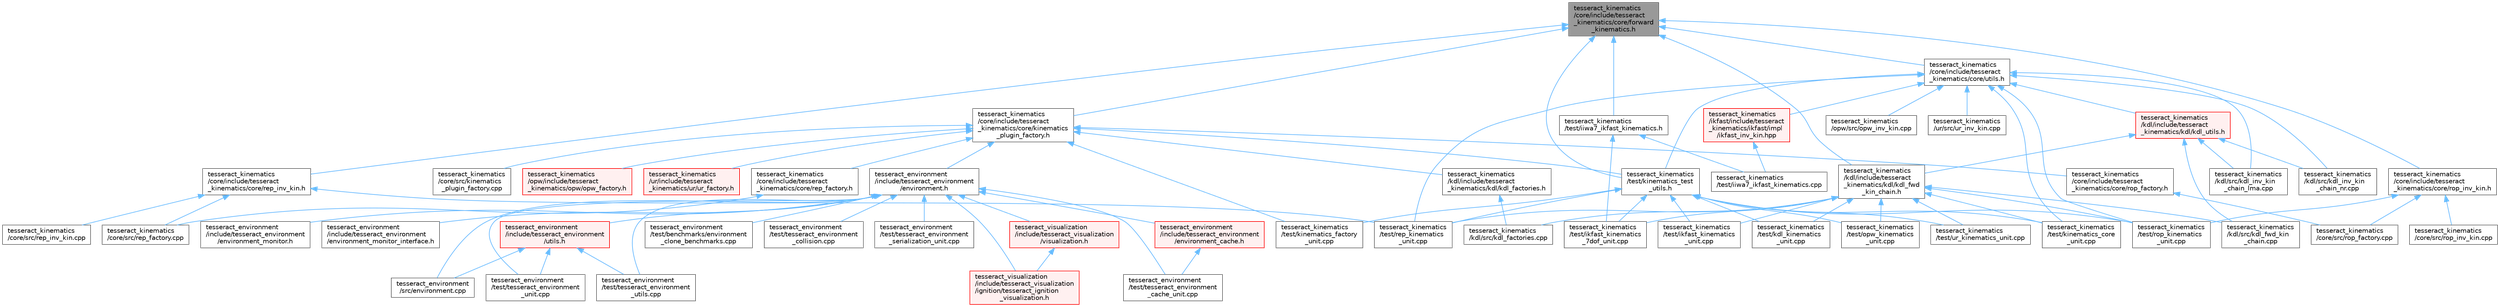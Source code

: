digraph "tesseract_kinematics/core/include/tesseract_kinematics/core/forward_kinematics.h"
{
 // LATEX_PDF_SIZE
  bgcolor="transparent";
  edge [fontname=Helvetica,fontsize=10,labelfontname=Helvetica,labelfontsize=10];
  node [fontname=Helvetica,fontsize=10,shape=box,height=0.2,width=0.4];
  Node1 [label="tesseract_kinematics\l/core/include/tesseract\l_kinematics/core/forward\l_kinematics.h",height=0.2,width=0.4,color="gray40", fillcolor="grey60", style="filled", fontcolor="black",tooltip="Forward kinematics functions."];
  Node1 -> Node2 [dir="back",color="steelblue1",style="solid"];
  Node2 [label="tesseract_kinematics\l/core/include/tesseract\l_kinematics/core/kinematics\l_plugin_factory.h",height=0.2,width=0.4,color="grey40", fillcolor="white", style="filled",URL="$d0/d3c/kinematics__plugin__factory_8h.html",tooltip="Kinematics Plugin Factory."];
  Node2 -> Node3 [dir="back",color="steelblue1",style="solid"];
  Node3 [label="tesseract_environment\l/include/tesseract_environment\l/environment.h",height=0.2,width=0.4,color="grey40", fillcolor="white", style="filled",URL="$de/d26/environment_8h.html",tooltip=" "];
  Node3 -> Node4 [dir="back",color="steelblue1",style="solid"];
  Node4 [label="tesseract_environment\l/include/tesseract_environment\l/environment_cache.h",height=0.2,width=0.4,color="red", fillcolor="#FFF0F0", style="filled",URL="$d0/df2/environment__cache_8h.html",tooltip="A environment cache."];
  Node4 -> Node6 [dir="back",color="steelblue1",style="solid"];
  Node6 [label="tesseract_environment\l/test/tesseract_environment\l_cache_unit.cpp",height=0.2,width=0.4,color="grey40", fillcolor="white", style="filled",URL="$d4/d61/tesseract__environment__cache__unit_8cpp.html",tooltip=" "];
  Node3 -> Node7 [dir="back",color="steelblue1",style="solid"];
  Node7 [label="tesseract_environment\l/include/tesseract_environment\l/environment_monitor.h",height=0.2,width=0.4,color="grey40", fillcolor="white", style="filled",URL="$d4/d7d/environment__monitor_8h.html",tooltip="Tesseract Environment Monitor Interface Class."];
  Node3 -> Node8 [dir="back",color="steelblue1",style="solid"];
  Node8 [label="tesseract_environment\l/include/tesseract_environment\l/environment_monitor_interface.h",height=0.2,width=0.4,color="grey40", fillcolor="white", style="filled",URL="$d1/d4a/environment__monitor__interface_8h.html",tooltip="This is a utility class for applying changes to multiple tesseract environment monitors."];
  Node3 -> Node9 [dir="back",color="steelblue1",style="solid"];
  Node9 [label="tesseract_environment\l/include/tesseract_environment\l/utils.h",height=0.2,width=0.4,color="red", fillcolor="#FFF0F0", style="filled",URL="$d9/d71/tesseract__environment_2include_2tesseract__environment_2utils_8h.html",tooltip="Tesseract Environment Utility Functions."];
  Node9 -> Node10 [dir="back",color="steelblue1",style="solid"];
  Node10 [label="tesseract_environment\l/src/environment.cpp",height=0.2,width=0.4,color="grey40", fillcolor="white", style="filled",URL="$dc/d82/environment_8cpp.html",tooltip="Tesseract environment interface implementation."];
  Node9 -> Node12 [dir="back",color="steelblue1",style="solid"];
  Node12 [label="tesseract_environment\l/test/tesseract_environment\l_unit.cpp",height=0.2,width=0.4,color="grey40", fillcolor="white", style="filled",URL="$d0/d5b/tesseract__environment__unit_8cpp.html",tooltip=" "];
  Node9 -> Node13 [dir="back",color="steelblue1",style="solid"];
  Node13 [label="tesseract_environment\l/test/tesseract_environment\l_utils.cpp",height=0.2,width=0.4,color="grey40", fillcolor="white", style="filled",URL="$df/d00/tesseract__environment__utils_8cpp.html",tooltip=" "];
  Node3 -> Node10 [dir="back",color="steelblue1",style="solid"];
  Node3 -> Node14 [dir="back",color="steelblue1",style="solid"];
  Node14 [label="tesseract_environment\l/test/benchmarks/environment\l_clone_benchmarks.cpp",height=0.2,width=0.4,color="grey40", fillcolor="white", style="filled",URL="$de/d87/environment__clone__benchmarks_8cpp.html",tooltip=" "];
  Node3 -> Node6 [dir="back",color="steelblue1",style="solid"];
  Node3 -> Node15 [dir="back",color="steelblue1",style="solid"];
  Node15 [label="tesseract_environment\l/test/tesseract_environment\l_collision.cpp",height=0.2,width=0.4,color="grey40", fillcolor="white", style="filled",URL="$d8/da4/tesseract__environment__collision_8cpp.html",tooltip=" "];
  Node3 -> Node16 [dir="back",color="steelblue1",style="solid"];
  Node16 [label="tesseract_environment\l/test/tesseract_environment\l_serialization_unit.cpp",height=0.2,width=0.4,color="grey40", fillcolor="white", style="filled",URL="$d9/de5/tesseract__environment__serialization__unit_8cpp.html",tooltip=" "];
  Node3 -> Node12 [dir="back",color="steelblue1",style="solid"];
  Node3 -> Node13 [dir="back",color="steelblue1",style="solid"];
  Node3 -> Node17 [dir="back",color="steelblue1",style="solid"];
  Node17 [label="tesseract_visualization\l/include/tesseract_visualization\l/ignition/tesseract_ignition\l_visualization.h",height=0.2,width=0.4,color="red", fillcolor="#FFF0F0", style="filled",URL="$d0/de9/tesseract__ignition__visualization_8h.html",tooltip=" "];
  Node3 -> Node19 [dir="back",color="steelblue1",style="solid"];
  Node19 [label="tesseract_visualization\l/include/tesseract_visualization\l/visualization.h",height=0.2,width=0.4,color="red", fillcolor="#FFF0F0", style="filled",URL="$d2/d02/visualization_8h.html",tooltip="Visualization Class."];
  Node19 -> Node17 [dir="back",color="steelblue1",style="solid"];
  Node2 -> Node22 [dir="back",color="steelblue1",style="solid"];
  Node22 [label="tesseract_kinematics\l/core/include/tesseract\l_kinematics/core/rep_factory.h",height=0.2,width=0.4,color="grey40", fillcolor="white", style="filled",URL="$d4/d83/rep__factory_8h.html",tooltip="Robot with External Positioner Inverse kinematics Factory."];
  Node22 -> Node23 [dir="back",color="steelblue1",style="solid"];
  Node23 [label="tesseract_kinematics\l/core/src/rep_factory.cpp",height=0.2,width=0.4,color="grey40", fillcolor="white", style="filled",URL="$d5/d5b/rep__factory_8cpp.html",tooltip=" "];
  Node2 -> Node24 [dir="back",color="steelblue1",style="solid"];
  Node24 [label="tesseract_kinematics\l/core/include/tesseract\l_kinematics/core/rop_factory.h",height=0.2,width=0.4,color="grey40", fillcolor="white", style="filled",URL="$d6/d68/rop__factory_8h.html",tooltip="Robot on Positioner Inverse kinematics factory."];
  Node24 -> Node25 [dir="back",color="steelblue1",style="solid"];
  Node25 [label="tesseract_kinematics\l/core/src/rop_factory.cpp",height=0.2,width=0.4,color="grey40", fillcolor="white", style="filled",URL="$dc/dd0/rop__factory_8cpp.html",tooltip="Robot on Positioner Inverse kinematics factory."];
  Node2 -> Node26 [dir="back",color="steelblue1",style="solid"];
  Node26 [label="tesseract_kinematics\l/core/src/kinematics\l_plugin_factory.cpp",height=0.2,width=0.4,color="grey40", fillcolor="white", style="filled",URL="$d6/d3d/kinematics__plugin__factory_8cpp.html",tooltip=" "];
  Node2 -> Node27 [dir="back",color="steelblue1",style="solid"];
  Node27 [label="tesseract_kinematics\l/kdl/include/tesseract\l_kinematics/kdl/kdl_factories.h",height=0.2,width=0.4,color="grey40", fillcolor="white", style="filled",URL="$da/d3e/kdl__factories_8h.html",tooltip="Tesseract KDL Factories."];
  Node27 -> Node28 [dir="back",color="steelblue1",style="solid"];
  Node28 [label="tesseract_kinematics\l/kdl/src/kdl_factories.cpp",height=0.2,width=0.4,color="grey40", fillcolor="white", style="filled",URL="$d7/d99/kdl__factories_8cpp.html",tooltip=" "];
  Node2 -> Node29 [dir="back",color="steelblue1",style="solid"];
  Node29 [label="tesseract_kinematics\l/opw/include/tesseract\l_kinematics/opw/opw_factory.h",height=0.2,width=0.4,color="red", fillcolor="#FFF0F0", style="filled",URL="$de/dff/opw__factory_8h.html",tooltip="Tesseract OPW Inverse kinematics Factory."];
  Node2 -> Node31 [dir="back",color="steelblue1",style="solid"];
  Node31 [label="tesseract_kinematics\l/test/kinematics_factory\l_unit.cpp",height=0.2,width=0.4,color="grey40", fillcolor="white", style="filled",URL="$d7/d1d/kinematics__factory__unit_8cpp.html",tooltip="Tesseract kinematics factory test."];
  Node2 -> Node32 [dir="back",color="steelblue1",style="solid"];
  Node32 [label="tesseract_kinematics\l/test/kinematics_test\l_utils.h",height=0.2,width=0.4,color="grey40", fillcolor="white", style="filled",URL="$d7/dcb/kinematics__test__utils_8h.html",tooltip=" "];
  Node32 -> Node33 [dir="back",color="steelblue1",style="solid"];
  Node33 [label="tesseract_kinematics\l/test/ikfast_kinematics\l_7dof_unit.cpp",height=0.2,width=0.4,color="grey40", fillcolor="white", style="filled",URL="$d8/db1/ikfast__kinematics__7dof__unit_8cpp.html",tooltip=" "];
  Node32 -> Node34 [dir="back",color="steelblue1",style="solid"];
  Node34 [label="tesseract_kinematics\l/test/ikfast_kinematics\l_unit.cpp",height=0.2,width=0.4,color="grey40", fillcolor="white", style="filled",URL="$d6/dd6/ikfast__kinematics__unit_8cpp.html",tooltip=" "];
  Node32 -> Node35 [dir="back",color="steelblue1",style="solid"];
  Node35 [label="tesseract_kinematics\l/test/kdl_kinematics\l_unit.cpp",height=0.2,width=0.4,color="grey40", fillcolor="white", style="filled",URL="$da/d94/kdl__kinematics__unit_8cpp.html",tooltip=" "];
  Node32 -> Node36 [dir="back",color="steelblue1",style="solid"];
  Node36 [label="tesseract_kinematics\l/test/kinematics_core\l_unit.cpp",height=0.2,width=0.4,color="grey40", fillcolor="white", style="filled",URL="$d4/d0f/kinematics__core__unit_8cpp.html",tooltip=" "];
  Node32 -> Node31 [dir="back",color="steelblue1",style="solid"];
  Node32 -> Node37 [dir="back",color="steelblue1",style="solid"];
  Node37 [label="tesseract_kinematics\l/test/opw_kinematics\l_unit.cpp",height=0.2,width=0.4,color="grey40", fillcolor="white", style="filled",URL="$d6/d2e/opw__kinematics__unit_8cpp.html",tooltip="Tesseract opw kinematics test."];
  Node32 -> Node38 [dir="back",color="steelblue1",style="solid"];
  Node38 [label="tesseract_kinematics\l/test/rep_kinematics\l_unit.cpp",height=0.2,width=0.4,color="grey40", fillcolor="white", style="filled",URL="$d9/dee/rep__kinematics__unit_8cpp.html",tooltip=" "];
  Node32 -> Node39 [dir="back",color="steelblue1",style="solid"];
  Node39 [label="tesseract_kinematics\l/test/rop_kinematics\l_unit.cpp",height=0.2,width=0.4,color="grey40", fillcolor="white", style="filled",URL="$d0/dac/rop__kinematics__unit_8cpp.html",tooltip=" "];
  Node32 -> Node40 [dir="back",color="steelblue1",style="solid"];
  Node40 [label="tesseract_kinematics\l/test/ur_kinematics_unit.cpp",height=0.2,width=0.4,color="grey40", fillcolor="white", style="filled",URL="$d3/d31/ur__kinematics__unit_8cpp.html",tooltip=" "];
  Node2 -> Node41 [dir="back",color="steelblue1",style="solid"];
  Node41 [label="tesseract_kinematics\l/ur/include/tesseract\l_kinematics/ur/ur_factory.h",height=0.2,width=0.4,color="red", fillcolor="#FFF0F0", style="filled",URL="$d7/dbe/ur__factory_8h.html",tooltip="Tesseract UR Inverse kinematics Factory."];
  Node1 -> Node43 [dir="back",color="steelblue1",style="solid"];
  Node43 [label="tesseract_kinematics\l/core/include/tesseract\l_kinematics/core/rep_inv_kin.h",height=0.2,width=0.4,color="grey40", fillcolor="white", style="filled",URL="$dd/db8/rep__inv__kin_8h.html",tooltip=" "];
  Node43 -> Node23 [dir="back",color="steelblue1",style="solid"];
  Node43 -> Node44 [dir="back",color="steelblue1",style="solid"];
  Node44 [label="tesseract_kinematics\l/core/src/rep_inv_kin.cpp",height=0.2,width=0.4,color="grey40", fillcolor="white", style="filled",URL="$d8/da2/rep__inv__kin_8cpp.html",tooltip=" "];
  Node43 -> Node38 [dir="back",color="steelblue1",style="solid"];
  Node1 -> Node45 [dir="back",color="steelblue1",style="solid"];
  Node45 [label="tesseract_kinematics\l/core/include/tesseract\l_kinematics/core/rop_inv_kin.h",height=0.2,width=0.4,color="grey40", fillcolor="white", style="filled",URL="$d0/dbb/rop__inv__kin_8h.html",tooltip=" "];
  Node45 -> Node25 [dir="back",color="steelblue1",style="solid"];
  Node45 -> Node46 [dir="back",color="steelblue1",style="solid"];
  Node46 [label="tesseract_kinematics\l/core/src/rop_inv_kin.cpp",height=0.2,width=0.4,color="grey40", fillcolor="white", style="filled",URL="$d2/dc8/rop__inv__kin_8cpp.html",tooltip=" "];
  Node45 -> Node39 [dir="back",color="steelblue1",style="solid"];
  Node1 -> Node47 [dir="back",color="steelblue1",style="solid"];
  Node47 [label="tesseract_kinematics\l/core/include/tesseract\l_kinematics/core/utils.h",height=0.2,width=0.4,color="grey40", fillcolor="white", style="filled",URL="$df/dd0/tesseract__kinematics_2core_2include_2tesseract__kinematics_2core_2utils_8h.html",tooltip="Kinematics utility functions."];
  Node47 -> Node48 [dir="back",color="steelblue1",style="solid"];
  Node48 [label="tesseract_kinematics\l/ikfast/include/tesseract\l_kinematics/ikfast/impl\l/ikfast_inv_kin.hpp",height=0.2,width=0.4,color="red", fillcolor="#FFF0F0", style="filled",URL="$db/d22/ikfast__inv__kin_8hpp.html",tooltip="Tesseract IKFast Inverse kinematics Wrapper Implementation."];
  Node48 -> Node50 [dir="back",color="steelblue1",style="solid"];
  Node50 [label="tesseract_kinematics\l/test/iiwa7_ikfast_kinematics.cpp",height=0.2,width=0.4,color="grey40", fillcolor="white", style="filled",URL="$d3/df9/iiwa7__ikfast__kinematics_8cpp.html",tooltip=" "];
  Node47 -> Node51 [dir="back",color="steelblue1",style="solid"];
  Node51 [label="tesseract_kinematics\l/kdl/include/tesseract\l_kinematics/kdl/kdl_utils.h",height=0.2,width=0.4,color="red", fillcolor="#FFF0F0", style="filled",URL="$da/d97/kdl__utils_8h.html",tooltip="Tesseract KDL utility functions."];
  Node51 -> Node52 [dir="back",color="steelblue1",style="solid"];
  Node52 [label="tesseract_kinematics\l/kdl/include/tesseract\l_kinematics/kdl/kdl_fwd\l_kin_chain.h",height=0.2,width=0.4,color="grey40", fillcolor="white", style="filled",URL="$d3/d67/kdl__fwd__kin__chain_8h.html",tooltip="Tesseract KDL forward kinematics chain implementation."];
  Node52 -> Node28 [dir="back",color="steelblue1",style="solid"];
  Node52 -> Node53 [dir="back",color="steelblue1",style="solid"];
  Node53 [label="tesseract_kinematics\l/kdl/src/kdl_fwd_kin\l_chain.cpp",height=0.2,width=0.4,color="grey40", fillcolor="white", style="filled",URL="$de/d44/kdl__fwd__kin__chain_8cpp.html",tooltip=" "];
  Node52 -> Node33 [dir="back",color="steelblue1",style="solid"];
  Node52 -> Node34 [dir="back",color="steelblue1",style="solid"];
  Node52 -> Node35 [dir="back",color="steelblue1",style="solid"];
  Node52 -> Node36 [dir="back",color="steelblue1",style="solid"];
  Node52 -> Node37 [dir="back",color="steelblue1",style="solid"];
  Node52 -> Node38 [dir="back",color="steelblue1",style="solid"];
  Node52 -> Node39 [dir="back",color="steelblue1",style="solid"];
  Node52 -> Node40 [dir="back",color="steelblue1",style="solid"];
  Node51 -> Node53 [dir="back",color="steelblue1",style="solid"];
  Node51 -> Node55 [dir="back",color="steelblue1",style="solid"];
  Node55 [label="tesseract_kinematics\l/kdl/src/kdl_inv_kin\l_chain_lma.cpp",height=0.2,width=0.4,color="grey40", fillcolor="white", style="filled",URL="$de/dcd/kdl__inv__kin__chain__lma_8cpp.html",tooltip=" "];
  Node51 -> Node57 [dir="back",color="steelblue1",style="solid"];
  Node57 [label="tesseract_kinematics\l/kdl/src/kdl_inv_kin\l_chain_nr.cpp",height=0.2,width=0.4,color="grey40", fillcolor="white", style="filled",URL="$dd/d7e/kdl__inv__kin__chain__nr_8cpp.html",tooltip=" "];
  Node47 -> Node55 [dir="back",color="steelblue1",style="solid"];
  Node47 -> Node57 [dir="back",color="steelblue1",style="solid"];
  Node47 -> Node59 [dir="back",color="steelblue1",style="solid"];
  Node59 [label="tesseract_kinematics\l/opw/src/opw_inv_kin.cpp",height=0.2,width=0.4,color="grey40", fillcolor="white", style="filled",URL="$d3/d61/opw__inv__kin_8cpp.html",tooltip="Tesseract OPW Inverse kinematics implementation."];
  Node47 -> Node36 [dir="back",color="steelblue1",style="solid"];
  Node47 -> Node32 [dir="back",color="steelblue1",style="solid"];
  Node47 -> Node38 [dir="back",color="steelblue1",style="solid"];
  Node47 -> Node39 [dir="back",color="steelblue1",style="solid"];
  Node47 -> Node60 [dir="back",color="steelblue1",style="solid"];
  Node60 [label="tesseract_kinematics\l/ur/src/ur_inv_kin.cpp",height=0.2,width=0.4,color="grey40", fillcolor="white", style="filled",URL="$df/d27/ur__inv__kin_8cpp.html",tooltip=" "];
  Node1 -> Node52 [dir="back",color="steelblue1",style="solid"];
  Node1 -> Node61 [dir="back",color="steelblue1",style="solid"];
  Node61 [label="tesseract_kinematics\l/test/iiwa7_ikfast_kinematics.h",height=0.2,width=0.4,color="grey40", fillcolor="white", style="filled",URL="$d2/d6d/iiwa7__ikfast__kinematics_8h.html",tooltip=" "];
  Node61 -> Node50 [dir="back",color="steelblue1",style="solid"];
  Node61 -> Node33 [dir="back",color="steelblue1",style="solid"];
  Node1 -> Node32 [dir="back",color="steelblue1",style="solid"];
}
